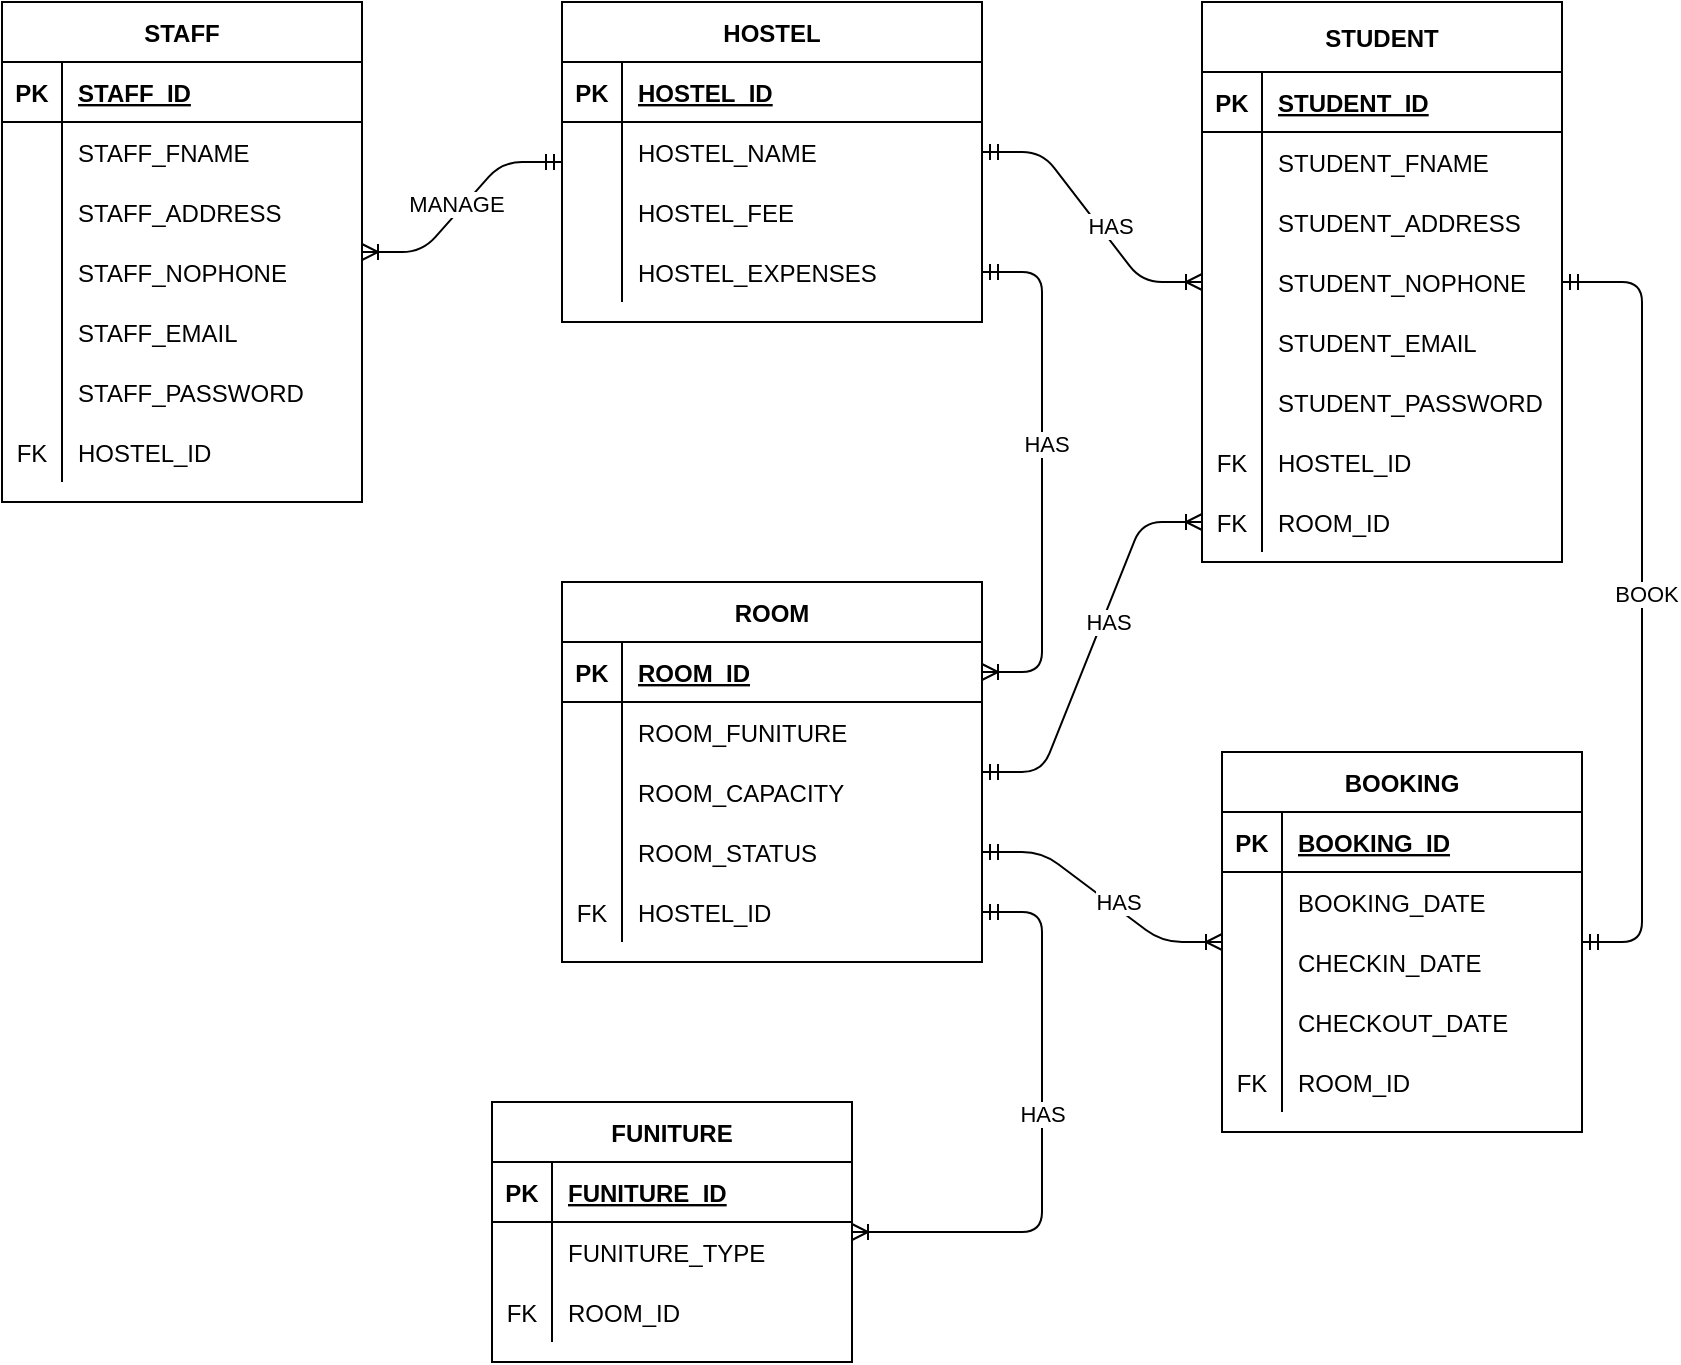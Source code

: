 <mxfile version="14.5.3" type="github">
  <diagram id="R2lEEEUBdFMjLlhIrx00" name="Page-1">
    <mxGraphModel dx="898" dy="482" grid="1" gridSize="10" guides="1" tooltips="1" connect="1" arrows="1" fold="1" page="1" pageScale="1" pageWidth="850" pageHeight="1100" math="0" shadow="0" extFonts="Permanent Marker^https://fonts.googleapis.com/css?family=Permanent+Marker">
      <root>
        <mxCell id="0" />
        <mxCell id="1" parent="0" />
        <mxCell id="C-vyLk0tnHw3VtMMgP7b-2" value="HOSTEL" style="shape=table;startSize=30;container=1;collapsible=1;childLayout=tableLayout;fixedRows=1;rowLines=0;fontStyle=1;align=center;resizeLast=1;" parent="1" vertex="1">
          <mxGeometry x="280" y="80" width="210" height="160" as="geometry" />
        </mxCell>
        <mxCell id="C-vyLk0tnHw3VtMMgP7b-3" value="" style="shape=partialRectangle;collapsible=0;dropTarget=0;pointerEvents=0;fillColor=none;points=[[0,0.5],[1,0.5]];portConstraint=eastwest;top=0;left=0;right=0;bottom=1;" parent="C-vyLk0tnHw3VtMMgP7b-2" vertex="1">
          <mxGeometry y="30" width="210" height="30" as="geometry" />
        </mxCell>
        <mxCell id="C-vyLk0tnHw3VtMMgP7b-4" value="PK" style="shape=partialRectangle;overflow=hidden;connectable=0;fillColor=none;top=0;left=0;bottom=0;right=0;fontStyle=1;" parent="C-vyLk0tnHw3VtMMgP7b-3" vertex="1">
          <mxGeometry width="30" height="30" as="geometry" />
        </mxCell>
        <mxCell id="C-vyLk0tnHw3VtMMgP7b-5" value="HOSTEL_ID" style="shape=partialRectangle;overflow=hidden;connectable=0;fillColor=none;top=0;left=0;bottom=0;right=0;align=left;spacingLeft=6;fontStyle=5;" parent="C-vyLk0tnHw3VtMMgP7b-3" vertex="1">
          <mxGeometry x="30" width="180" height="30" as="geometry" />
        </mxCell>
        <mxCell id="C-vyLk0tnHw3VtMMgP7b-6" value="" style="shape=partialRectangle;collapsible=0;dropTarget=0;pointerEvents=0;fillColor=none;points=[[0,0.5],[1,0.5]];portConstraint=eastwest;top=0;left=0;right=0;bottom=0;" parent="C-vyLk0tnHw3VtMMgP7b-2" vertex="1">
          <mxGeometry y="60" width="210" height="30" as="geometry" />
        </mxCell>
        <mxCell id="C-vyLk0tnHw3VtMMgP7b-7" value="" style="shape=partialRectangle;overflow=hidden;connectable=0;fillColor=none;top=0;left=0;bottom=0;right=0;" parent="C-vyLk0tnHw3VtMMgP7b-6" vertex="1">
          <mxGeometry width="30" height="30" as="geometry" />
        </mxCell>
        <mxCell id="C-vyLk0tnHw3VtMMgP7b-8" value="HOSTEL_NAME" style="shape=partialRectangle;overflow=hidden;connectable=0;fillColor=none;top=0;left=0;bottom=0;right=0;align=left;spacingLeft=6;" parent="C-vyLk0tnHw3VtMMgP7b-6" vertex="1">
          <mxGeometry x="30" width="180" height="30" as="geometry" />
        </mxCell>
        <mxCell id="C-vyLk0tnHw3VtMMgP7b-9" value="" style="shape=partialRectangle;collapsible=0;dropTarget=0;pointerEvents=0;fillColor=none;points=[[0,0.5],[1,0.5]];portConstraint=eastwest;top=0;left=0;right=0;bottom=0;" parent="C-vyLk0tnHw3VtMMgP7b-2" vertex="1">
          <mxGeometry y="90" width="210" height="30" as="geometry" />
        </mxCell>
        <mxCell id="C-vyLk0tnHw3VtMMgP7b-10" value="" style="shape=partialRectangle;overflow=hidden;connectable=0;fillColor=none;top=0;left=0;bottom=0;right=0;" parent="C-vyLk0tnHw3VtMMgP7b-9" vertex="1">
          <mxGeometry width="30" height="30" as="geometry" />
        </mxCell>
        <mxCell id="C-vyLk0tnHw3VtMMgP7b-11" value="HOSTEL_FEE" style="shape=partialRectangle;overflow=hidden;connectable=0;fillColor=none;top=0;left=0;bottom=0;right=0;align=left;spacingLeft=6;" parent="C-vyLk0tnHw3VtMMgP7b-9" vertex="1">
          <mxGeometry x="30" width="180" height="30" as="geometry" />
        </mxCell>
        <mxCell id="FsnSuYfc5G_bdNkVlLgB-48" value="" style="shape=partialRectangle;collapsible=0;dropTarget=0;pointerEvents=0;fillColor=none;points=[[0,0.5],[1,0.5]];portConstraint=eastwest;top=0;left=0;right=0;bottom=0;" vertex="1" parent="C-vyLk0tnHw3VtMMgP7b-2">
          <mxGeometry y="120" width="210" height="30" as="geometry" />
        </mxCell>
        <mxCell id="FsnSuYfc5G_bdNkVlLgB-49" value="" style="shape=partialRectangle;overflow=hidden;connectable=0;fillColor=none;top=0;left=0;bottom=0;right=0;" vertex="1" parent="FsnSuYfc5G_bdNkVlLgB-48">
          <mxGeometry width="30" height="30" as="geometry" />
        </mxCell>
        <mxCell id="FsnSuYfc5G_bdNkVlLgB-50" value="HOSTEL_EXPENSES" style="shape=partialRectangle;overflow=hidden;connectable=0;fillColor=none;top=0;left=0;bottom=0;right=0;align=left;spacingLeft=6;" vertex="1" parent="FsnSuYfc5G_bdNkVlLgB-48">
          <mxGeometry x="30" width="180" height="30" as="geometry" />
        </mxCell>
        <mxCell id="C-vyLk0tnHw3VtMMgP7b-13" value="ROOM" style="shape=table;startSize=30;container=1;collapsible=1;childLayout=tableLayout;fixedRows=1;rowLines=0;fontStyle=1;align=center;resizeLast=1;" parent="1" vertex="1">
          <mxGeometry x="280" y="370" width="210" height="190" as="geometry" />
        </mxCell>
        <mxCell id="C-vyLk0tnHw3VtMMgP7b-14" value="" style="shape=partialRectangle;collapsible=0;dropTarget=0;pointerEvents=0;fillColor=none;points=[[0,0.5],[1,0.5]];portConstraint=eastwest;top=0;left=0;right=0;bottom=1;" parent="C-vyLk0tnHw3VtMMgP7b-13" vertex="1">
          <mxGeometry y="30" width="210" height="30" as="geometry" />
        </mxCell>
        <mxCell id="C-vyLk0tnHw3VtMMgP7b-15" value="PK" style="shape=partialRectangle;overflow=hidden;connectable=0;fillColor=none;top=0;left=0;bottom=0;right=0;fontStyle=1;" parent="C-vyLk0tnHw3VtMMgP7b-14" vertex="1">
          <mxGeometry width="30" height="30" as="geometry" />
        </mxCell>
        <mxCell id="C-vyLk0tnHw3VtMMgP7b-16" value="ROOM_ID" style="shape=partialRectangle;overflow=hidden;connectable=0;fillColor=none;top=0;left=0;bottom=0;right=0;align=left;spacingLeft=6;fontStyle=5;" parent="C-vyLk0tnHw3VtMMgP7b-14" vertex="1">
          <mxGeometry x="30" width="180" height="30" as="geometry" />
        </mxCell>
        <mxCell id="C-vyLk0tnHw3VtMMgP7b-17" value="" style="shape=partialRectangle;collapsible=0;dropTarget=0;pointerEvents=0;fillColor=none;points=[[0,0.5],[1,0.5]];portConstraint=eastwest;top=0;left=0;right=0;bottom=0;" parent="C-vyLk0tnHw3VtMMgP7b-13" vertex="1">
          <mxGeometry y="60" width="210" height="30" as="geometry" />
        </mxCell>
        <mxCell id="C-vyLk0tnHw3VtMMgP7b-18" value="" style="shape=partialRectangle;overflow=hidden;connectable=0;fillColor=none;top=0;left=0;bottom=0;right=0;" parent="C-vyLk0tnHw3VtMMgP7b-17" vertex="1">
          <mxGeometry width="30" height="30" as="geometry" />
        </mxCell>
        <mxCell id="C-vyLk0tnHw3VtMMgP7b-19" value="ROOM_FUNITURE" style="shape=partialRectangle;overflow=hidden;connectable=0;fillColor=none;top=0;left=0;bottom=0;right=0;align=left;spacingLeft=6;" parent="C-vyLk0tnHw3VtMMgP7b-17" vertex="1">
          <mxGeometry x="30" width="180" height="30" as="geometry" />
        </mxCell>
        <mxCell id="C-vyLk0tnHw3VtMMgP7b-20" value="" style="shape=partialRectangle;collapsible=0;dropTarget=0;pointerEvents=0;fillColor=none;points=[[0,0.5],[1,0.5]];portConstraint=eastwest;top=0;left=0;right=0;bottom=0;" parent="C-vyLk0tnHw3VtMMgP7b-13" vertex="1">
          <mxGeometry y="90" width="210" height="30" as="geometry" />
        </mxCell>
        <mxCell id="C-vyLk0tnHw3VtMMgP7b-21" value="" style="shape=partialRectangle;overflow=hidden;connectable=0;fillColor=none;top=0;left=0;bottom=0;right=0;" parent="C-vyLk0tnHw3VtMMgP7b-20" vertex="1">
          <mxGeometry width="30" height="30" as="geometry" />
        </mxCell>
        <mxCell id="C-vyLk0tnHw3VtMMgP7b-22" value="ROOM_CAPACITY" style="shape=partialRectangle;overflow=hidden;connectable=0;fillColor=none;top=0;left=0;bottom=0;right=0;align=left;spacingLeft=6;" parent="C-vyLk0tnHw3VtMMgP7b-20" vertex="1">
          <mxGeometry x="30" width="180" height="30" as="geometry" />
        </mxCell>
        <mxCell id="FsnSuYfc5G_bdNkVlLgB-51" value="" style="shape=partialRectangle;collapsible=0;dropTarget=0;pointerEvents=0;fillColor=none;points=[[0,0.5],[1,0.5]];portConstraint=eastwest;top=0;left=0;right=0;bottom=0;" vertex="1" parent="C-vyLk0tnHw3VtMMgP7b-13">
          <mxGeometry y="120" width="210" height="30" as="geometry" />
        </mxCell>
        <mxCell id="FsnSuYfc5G_bdNkVlLgB-52" value="" style="shape=partialRectangle;overflow=hidden;connectable=0;fillColor=none;top=0;left=0;bottom=0;right=0;" vertex="1" parent="FsnSuYfc5G_bdNkVlLgB-51">
          <mxGeometry width="30" height="30" as="geometry" />
        </mxCell>
        <mxCell id="FsnSuYfc5G_bdNkVlLgB-53" value="ROOM_STATUS" style="shape=partialRectangle;overflow=hidden;connectable=0;fillColor=none;top=0;left=0;bottom=0;right=0;align=left;spacingLeft=6;" vertex="1" parent="FsnSuYfc5G_bdNkVlLgB-51">
          <mxGeometry x="30" width="180" height="30" as="geometry" />
        </mxCell>
        <mxCell id="FsnSuYfc5G_bdNkVlLgB-54" value="" style="shape=partialRectangle;collapsible=0;dropTarget=0;pointerEvents=0;fillColor=none;points=[[0,0.5],[1,0.5]];portConstraint=eastwest;top=0;left=0;right=0;bottom=0;" vertex="1" parent="C-vyLk0tnHw3VtMMgP7b-13">
          <mxGeometry y="150" width="210" height="30" as="geometry" />
        </mxCell>
        <mxCell id="FsnSuYfc5G_bdNkVlLgB-55" value="FK" style="shape=partialRectangle;overflow=hidden;connectable=0;fillColor=none;top=0;left=0;bottom=0;right=0;" vertex="1" parent="FsnSuYfc5G_bdNkVlLgB-54">
          <mxGeometry width="30" height="30" as="geometry" />
        </mxCell>
        <mxCell id="FsnSuYfc5G_bdNkVlLgB-56" value="HOSTEL_ID" style="shape=partialRectangle;overflow=hidden;connectable=0;fillColor=none;top=0;left=0;bottom=0;right=0;align=left;spacingLeft=6;" vertex="1" parent="FsnSuYfc5G_bdNkVlLgB-54">
          <mxGeometry x="30" width="180" height="30" as="geometry" />
        </mxCell>
        <mxCell id="FsnSuYfc5G_bdNkVlLgB-1" value="STAFF" style="shape=table;startSize=30;container=1;collapsible=1;childLayout=tableLayout;fixedRows=1;rowLines=0;fontStyle=1;align=center;resizeLast=1;" vertex="1" parent="1">
          <mxGeometry y="80" width="180" height="250" as="geometry" />
        </mxCell>
        <mxCell id="FsnSuYfc5G_bdNkVlLgB-2" value="" style="shape=partialRectangle;collapsible=0;dropTarget=0;pointerEvents=0;fillColor=none;top=0;left=0;bottom=1;right=0;points=[[0,0.5],[1,0.5]];portConstraint=eastwest;" vertex="1" parent="FsnSuYfc5G_bdNkVlLgB-1">
          <mxGeometry y="30" width="180" height="30" as="geometry" />
        </mxCell>
        <mxCell id="FsnSuYfc5G_bdNkVlLgB-3" value="PK" style="shape=partialRectangle;connectable=0;fillColor=none;top=0;left=0;bottom=0;right=0;fontStyle=1;overflow=hidden;" vertex="1" parent="FsnSuYfc5G_bdNkVlLgB-2">
          <mxGeometry width="30" height="30" as="geometry" />
        </mxCell>
        <mxCell id="FsnSuYfc5G_bdNkVlLgB-4" value="STAFF_ID" style="shape=partialRectangle;connectable=0;fillColor=none;top=0;left=0;bottom=0;right=0;align=left;spacingLeft=6;fontStyle=5;overflow=hidden;" vertex="1" parent="FsnSuYfc5G_bdNkVlLgB-2">
          <mxGeometry x="30" width="150" height="30" as="geometry" />
        </mxCell>
        <mxCell id="FsnSuYfc5G_bdNkVlLgB-5" value="" style="shape=partialRectangle;collapsible=0;dropTarget=0;pointerEvents=0;fillColor=none;top=0;left=0;bottom=0;right=0;points=[[0,0.5],[1,0.5]];portConstraint=eastwest;" vertex="1" parent="FsnSuYfc5G_bdNkVlLgB-1">
          <mxGeometry y="60" width="180" height="30" as="geometry" />
        </mxCell>
        <mxCell id="FsnSuYfc5G_bdNkVlLgB-6" value="" style="shape=partialRectangle;connectable=0;fillColor=none;top=0;left=0;bottom=0;right=0;editable=1;overflow=hidden;" vertex="1" parent="FsnSuYfc5G_bdNkVlLgB-5">
          <mxGeometry width="30" height="30" as="geometry" />
        </mxCell>
        <mxCell id="FsnSuYfc5G_bdNkVlLgB-7" value="STAFF_FNAME" style="shape=partialRectangle;connectable=0;fillColor=none;top=0;left=0;bottom=0;right=0;align=left;spacingLeft=6;overflow=hidden;" vertex="1" parent="FsnSuYfc5G_bdNkVlLgB-5">
          <mxGeometry x="30" width="150" height="30" as="geometry" />
        </mxCell>
        <mxCell id="FsnSuYfc5G_bdNkVlLgB-8" value="" style="shape=partialRectangle;collapsible=0;dropTarget=0;pointerEvents=0;fillColor=none;top=0;left=0;bottom=0;right=0;points=[[0,0.5],[1,0.5]];portConstraint=eastwest;" vertex="1" parent="FsnSuYfc5G_bdNkVlLgB-1">
          <mxGeometry y="90" width="180" height="30" as="geometry" />
        </mxCell>
        <mxCell id="FsnSuYfc5G_bdNkVlLgB-9" value="" style="shape=partialRectangle;connectable=0;fillColor=none;top=0;left=0;bottom=0;right=0;editable=1;overflow=hidden;" vertex="1" parent="FsnSuYfc5G_bdNkVlLgB-8">
          <mxGeometry width="30" height="30" as="geometry" />
        </mxCell>
        <mxCell id="FsnSuYfc5G_bdNkVlLgB-10" value="STAFF_ADDRESS" style="shape=partialRectangle;connectable=0;fillColor=none;top=0;left=0;bottom=0;right=0;align=left;spacingLeft=6;overflow=hidden;" vertex="1" parent="FsnSuYfc5G_bdNkVlLgB-8">
          <mxGeometry x="30" width="150" height="30" as="geometry" />
        </mxCell>
        <mxCell id="FsnSuYfc5G_bdNkVlLgB-11" value="" style="shape=partialRectangle;collapsible=0;dropTarget=0;pointerEvents=0;fillColor=none;top=0;left=0;bottom=0;right=0;points=[[0,0.5],[1,0.5]];portConstraint=eastwest;" vertex="1" parent="FsnSuYfc5G_bdNkVlLgB-1">
          <mxGeometry y="120" width="180" height="30" as="geometry" />
        </mxCell>
        <mxCell id="FsnSuYfc5G_bdNkVlLgB-12" value="" style="shape=partialRectangle;connectable=0;fillColor=none;top=0;left=0;bottom=0;right=0;editable=1;overflow=hidden;" vertex="1" parent="FsnSuYfc5G_bdNkVlLgB-11">
          <mxGeometry width="30" height="30" as="geometry" />
        </mxCell>
        <mxCell id="FsnSuYfc5G_bdNkVlLgB-13" value="STAFF_NOPHONE" style="shape=partialRectangle;connectable=0;fillColor=none;top=0;left=0;bottom=0;right=0;align=left;spacingLeft=6;overflow=hidden;" vertex="1" parent="FsnSuYfc5G_bdNkVlLgB-11">
          <mxGeometry x="30" width="150" height="30" as="geometry" />
        </mxCell>
        <mxCell id="FsnSuYfc5G_bdNkVlLgB-14" value="" style="shape=partialRectangle;collapsible=0;dropTarget=0;pointerEvents=0;fillColor=none;top=0;left=0;bottom=0;right=0;points=[[0,0.5],[1,0.5]];portConstraint=eastwest;" vertex="1" parent="FsnSuYfc5G_bdNkVlLgB-1">
          <mxGeometry y="150" width="180" height="30" as="geometry" />
        </mxCell>
        <mxCell id="FsnSuYfc5G_bdNkVlLgB-15" value="" style="shape=partialRectangle;connectable=0;fillColor=none;top=0;left=0;bottom=0;right=0;editable=1;overflow=hidden;" vertex="1" parent="FsnSuYfc5G_bdNkVlLgB-14">
          <mxGeometry width="30" height="30" as="geometry" />
        </mxCell>
        <mxCell id="FsnSuYfc5G_bdNkVlLgB-16" value="STAFF_EMAIL" style="shape=partialRectangle;connectable=0;fillColor=none;top=0;left=0;bottom=0;right=0;align=left;spacingLeft=6;overflow=hidden;" vertex="1" parent="FsnSuYfc5G_bdNkVlLgB-14">
          <mxGeometry x="30" width="150" height="30" as="geometry" />
        </mxCell>
        <mxCell id="FsnSuYfc5G_bdNkVlLgB-17" value="" style="shape=partialRectangle;collapsible=0;dropTarget=0;pointerEvents=0;fillColor=none;top=0;left=0;bottom=0;right=0;points=[[0,0.5],[1,0.5]];portConstraint=eastwest;" vertex="1" parent="FsnSuYfc5G_bdNkVlLgB-1">
          <mxGeometry y="180" width="180" height="30" as="geometry" />
        </mxCell>
        <mxCell id="FsnSuYfc5G_bdNkVlLgB-18" value="" style="shape=partialRectangle;connectable=0;fillColor=none;top=0;left=0;bottom=0;right=0;editable=1;overflow=hidden;" vertex="1" parent="FsnSuYfc5G_bdNkVlLgB-17">
          <mxGeometry width="30" height="30" as="geometry" />
        </mxCell>
        <mxCell id="FsnSuYfc5G_bdNkVlLgB-19" value="STAFF_PASSWORD" style="shape=partialRectangle;connectable=0;fillColor=none;top=0;left=0;bottom=0;right=0;align=left;spacingLeft=6;overflow=hidden;" vertex="1" parent="FsnSuYfc5G_bdNkVlLgB-17">
          <mxGeometry x="30" width="150" height="30" as="geometry" />
        </mxCell>
        <mxCell id="FsnSuYfc5G_bdNkVlLgB-20" value="" style="shape=partialRectangle;collapsible=0;dropTarget=0;pointerEvents=0;fillColor=none;top=0;left=0;bottom=0;right=0;points=[[0,0.5],[1,0.5]];portConstraint=eastwest;" vertex="1" parent="FsnSuYfc5G_bdNkVlLgB-1">
          <mxGeometry y="210" width="180" height="30" as="geometry" />
        </mxCell>
        <mxCell id="FsnSuYfc5G_bdNkVlLgB-21" value="FK" style="shape=partialRectangle;connectable=0;fillColor=none;top=0;left=0;bottom=0;right=0;editable=1;overflow=hidden;" vertex="1" parent="FsnSuYfc5G_bdNkVlLgB-20">
          <mxGeometry width="30" height="30" as="geometry" />
        </mxCell>
        <mxCell id="FsnSuYfc5G_bdNkVlLgB-22" value="HOSTEL_ID" style="shape=partialRectangle;connectable=0;fillColor=none;top=0;left=0;bottom=0;right=0;align=left;spacingLeft=6;overflow=hidden;" vertex="1" parent="FsnSuYfc5G_bdNkVlLgB-20">
          <mxGeometry x="30" width="150" height="30" as="geometry" />
        </mxCell>
        <mxCell id="FsnSuYfc5G_bdNkVlLgB-23" value="STUDENT" style="shape=table;startSize=35;container=1;collapsible=1;childLayout=tableLayout;fixedRows=1;rowLines=0;fontStyle=1;align=center;resizeLast=1;" vertex="1" parent="1">
          <mxGeometry x="600" y="80" width="180" height="280" as="geometry" />
        </mxCell>
        <mxCell id="FsnSuYfc5G_bdNkVlLgB-24" value="" style="shape=partialRectangle;collapsible=0;dropTarget=0;pointerEvents=0;fillColor=none;top=0;left=0;bottom=1;right=0;points=[[0,0.5],[1,0.5]];portConstraint=eastwest;" vertex="1" parent="FsnSuYfc5G_bdNkVlLgB-23">
          <mxGeometry y="35" width="180" height="30" as="geometry" />
        </mxCell>
        <mxCell id="FsnSuYfc5G_bdNkVlLgB-25" value="PK" style="shape=partialRectangle;connectable=0;fillColor=none;top=0;left=0;bottom=0;right=0;fontStyle=1;overflow=hidden;" vertex="1" parent="FsnSuYfc5G_bdNkVlLgB-24">
          <mxGeometry width="30" height="30" as="geometry" />
        </mxCell>
        <mxCell id="FsnSuYfc5G_bdNkVlLgB-26" value="STUDENT_ID" style="shape=partialRectangle;connectable=0;fillColor=none;top=0;left=0;bottom=0;right=0;align=left;spacingLeft=6;fontStyle=5;overflow=hidden;" vertex="1" parent="FsnSuYfc5G_bdNkVlLgB-24">
          <mxGeometry x="30" width="150" height="30" as="geometry" />
        </mxCell>
        <mxCell id="FsnSuYfc5G_bdNkVlLgB-27" value="" style="shape=partialRectangle;collapsible=0;dropTarget=0;pointerEvents=0;fillColor=none;top=0;left=0;bottom=0;right=0;points=[[0,0.5],[1,0.5]];portConstraint=eastwest;" vertex="1" parent="FsnSuYfc5G_bdNkVlLgB-23">
          <mxGeometry y="65" width="180" height="30" as="geometry" />
        </mxCell>
        <mxCell id="FsnSuYfc5G_bdNkVlLgB-28" value="" style="shape=partialRectangle;connectable=0;fillColor=none;top=0;left=0;bottom=0;right=0;editable=1;overflow=hidden;" vertex="1" parent="FsnSuYfc5G_bdNkVlLgB-27">
          <mxGeometry width="30" height="30" as="geometry" />
        </mxCell>
        <mxCell id="FsnSuYfc5G_bdNkVlLgB-29" value="STUDENT_FNAME" style="shape=partialRectangle;connectable=0;fillColor=none;top=0;left=0;bottom=0;right=0;align=left;spacingLeft=6;overflow=hidden;" vertex="1" parent="FsnSuYfc5G_bdNkVlLgB-27">
          <mxGeometry x="30" width="150" height="30" as="geometry" />
        </mxCell>
        <mxCell id="FsnSuYfc5G_bdNkVlLgB-30" value="" style="shape=partialRectangle;collapsible=0;dropTarget=0;pointerEvents=0;fillColor=none;top=0;left=0;bottom=0;right=0;points=[[0,0.5],[1,0.5]];portConstraint=eastwest;" vertex="1" parent="FsnSuYfc5G_bdNkVlLgB-23">
          <mxGeometry y="95" width="180" height="30" as="geometry" />
        </mxCell>
        <mxCell id="FsnSuYfc5G_bdNkVlLgB-31" value="" style="shape=partialRectangle;connectable=0;fillColor=none;top=0;left=0;bottom=0;right=0;editable=1;overflow=hidden;" vertex="1" parent="FsnSuYfc5G_bdNkVlLgB-30">
          <mxGeometry width="30" height="30" as="geometry" />
        </mxCell>
        <mxCell id="FsnSuYfc5G_bdNkVlLgB-32" value="STUDENT_ADDRESS" style="shape=partialRectangle;connectable=0;fillColor=none;top=0;left=0;bottom=0;right=0;align=left;spacingLeft=6;overflow=hidden;" vertex="1" parent="FsnSuYfc5G_bdNkVlLgB-30">
          <mxGeometry x="30" width="150" height="30" as="geometry" />
        </mxCell>
        <mxCell id="FsnSuYfc5G_bdNkVlLgB-33" value="" style="shape=partialRectangle;collapsible=0;dropTarget=0;pointerEvents=0;fillColor=none;top=0;left=0;bottom=0;right=0;points=[[0,0.5],[1,0.5]];portConstraint=eastwest;" vertex="1" parent="FsnSuYfc5G_bdNkVlLgB-23">
          <mxGeometry y="125" width="180" height="30" as="geometry" />
        </mxCell>
        <mxCell id="FsnSuYfc5G_bdNkVlLgB-34" value="" style="shape=partialRectangle;connectable=0;fillColor=none;top=0;left=0;bottom=0;right=0;editable=1;overflow=hidden;" vertex="1" parent="FsnSuYfc5G_bdNkVlLgB-33">
          <mxGeometry width="30" height="30" as="geometry" />
        </mxCell>
        <mxCell id="FsnSuYfc5G_bdNkVlLgB-35" value="STUDENT_NOPHONE" style="shape=partialRectangle;connectable=0;fillColor=none;top=0;left=0;bottom=0;right=0;align=left;spacingLeft=6;overflow=hidden;" vertex="1" parent="FsnSuYfc5G_bdNkVlLgB-33">
          <mxGeometry x="30" width="150" height="30" as="geometry" />
        </mxCell>
        <mxCell id="FsnSuYfc5G_bdNkVlLgB-36" value="" style="shape=partialRectangle;collapsible=0;dropTarget=0;pointerEvents=0;fillColor=none;top=0;left=0;bottom=0;right=0;points=[[0,0.5],[1,0.5]];portConstraint=eastwest;" vertex="1" parent="FsnSuYfc5G_bdNkVlLgB-23">
          <mxGeometry y="155" width="180" height="30" as="geometry" />
        </mxCell>
        <mxCell id="FsnSuYfc5G_bdNkVlLgB-37" value="" style="shape=partialRectangle;connectable=0;fillColor=none;top=0;left=0;bottom=0;right=0;editable=1;overflow=hidden;" vertex="1" parent="FsnSuYfc5G_bdNkVlLgB-36">
          <mxGeometry width="30" height="30" as="geometry" />
        </mxCell>
        <mxCell id="FsnSuYfc5G_bdNkVlLgB-38" value="STUDENT_EMAIL" style="shape=partialRectangle;connectable=0;fillColor=none;top=0;left=0;bottom=0;right=0;align=left;spacingLeft=6;overflow=hidden;" vertex="1" parent="FsnSuYfc5G_bdNkVlLgB-36">
          <mxGeometry x="30" width="150" height="30" as="geometry" />
        </mxCell>
        <mxCell id="FsnSuYfc5G_bdNkVlLgB-39" value="" style="shape=partialRectangle;collapsible=0;dropTarget=0;pointerEvents=0;fillColor=none;top=0;left=0;bottom=0;right=0;points=[[0,0.5],[1,0.5]];portConstraint=eastwest;" vertex="1" parent="FsnSuYfc5G_bdNkVlLgB-23">
          <mxGeometry y="185" width="180" height="30" as="geometry" />
        </mxCell>
        <mxCell id="FsnSuYfc5G_bdNkVlLgB-40" value="" style="shape=partialRectangle;connectable=0;fillColor=none;top=0;left=0;bottom=0;right=0;editable=1;overflow=hidden;" vertex="1" parent="FsnSuYfc5G_bdNkVlLgB-39">
          <mxGeometry width="30" height="30" as="geometry" />
        </mxCell>
        <mxCell id="FsnSuYfc5G_bdNkVlLgB-41" value="STUDENT_PASSWORD" style="shape=partialRectangle;connectable=0;fillColor=none;top=0;left=0;bottom=0;right=0;align=left;spacingLeft=6;overflow=hidden;" vertex="1" parent="FsnSuYfc5G_bdNkVlLgB-39">
          <mxGeometry x="30" width="150" height="30" as="geometry" />
        </mxCell>
        <mxCell id="FsnSuYfc5G_bdNkVlLgB-42" value="" style="shape=partialRectangle;collapsible=0;dropTarget=0;pointerEvents=0;fillColor=none;top=0;left=0;bottom=0;right=0;points=[[0,0.5],[1,0.5]];portConstraint=eastwest;" vertex="1" parent="FsnSuYfc5G_bdNkVlLgB-23">
          <mxGeometry y="215" width="180" height="30" as="geometry" />
        </mxCell>
        <mxCell id="FsnSuYfc5G_bdNkVlLgB-43" value="FK" style="shape=partialRectangle;connectable=0;fillColor=none;top=0;left=0;bottom=0;right=0;editable=1;overflow=hidden;" vertex="1" parent="FsnSuYfc5G_bdNkVlLgB-42">
          <mxGeometry width="30" height="30" as="geometry" />
        </mxCell>
        <mxCell id="FsnSuYfc5G_bdNkVlLgB-44" value="HOSTEL_ID" style="shape=partialRectangle;connectable=0;fillColor=none;top=0;left=0;bottom=0;right=0;align=left;spacingLeft=6;overflow=hidden;" vertex="1" parent="FsnSuYfc5G_bdNkVlLgB-42">
          <mxGeometry x="30" width="150" height="30" as="geometry" />
        </mxCell>
        <mxCell id="FsnSuYfc5G_bdNkVlLgB-45" value="" style="shape=partialRectangle;collapsible=0;dropTarget=0;pointerEvents=0;fillColor=none;top=0;left=0;bottom=0;right=0;points=[[0,0.5],[1,0.5]];portConstraint=eastwest;" vertex="1" parent="FsnSuYfc5G_bdNkVlLgB-23">
          <mxGeometry y="245" width="180" height="30" as="geometry" />
        </mxCell>
        <mxCell id="FsnSuYfc5G_bdNkVlLgB-46" value="FK" style="shape=partialRectangle;connectable=0;fillColor=none;top=0;left=0;bottom=0;right=0;editable=1;overflow=hidden;" vertex="1" parent="FsnSuYfc5G_bdNkVlLgB-45">
          <mxGeometry width="30" height="30" as="geometry" />
        </mxCell>
        <mxCell id="FsnSuYfc5G_bdNkVlLgB-47" value="ROOM_ID" style="shape=partialRectangle;connectable=0;fillColor=none;top=0;left=0;bottom=0;right=0;align=left;spacingLeft=6;overflow=hidden;" vertex="1" parent="FsnSuYfc5G_bdNkVlLgB-45">
          <mxGeometry x="30" width="150" height="30" as="geometry" />
        </mxCell>
        <mxCell id="FsnSuYfc5G_bdNkVlLgB-57" value="FUNITURE" style="shape=table;startSize=30;container=1;collapsible=1;childLayout=tableLayout;fixedRows=1;rowLines=0;fontStyle=1;align=center;resizeLast=1;" vertex="1" parent="1">
          <mxGeometry x="245" y="630" width="180" height="130" as="geometry" />
        </mxCell>
        <mxCell id="FsnSuYfc5G_bdNkVlLgB-58" value="" style="shape=partialRectangle;collapsible=0;dropTarget=0;pointerEvents=0;fillColor=none;top=0;left=0;bottom=1;right=0;points=[[0,0.5],[1,0.5]];portConstraint=eastwest;" vertex="1" parent="FsnSuYfc5G_bdNkVlLgB-57">
          <mxGeometry y="30" width="180" height="30" as="geometry" />
        </mxCell>
        <mxCell id="FsnSuYfc5G_bdNkVlLgB-59" value="PK" style="shape=partialRectangle;connectable=0;fillColor=none;top=0;left=0;bottom=0;right=0;fontStyle=1;overflow=hidden;" vertex="1" parent="FsnSuYfc5G_bdNkVlLgB-58">
          <mxGeometry width="30" height="30" as="geometry" />
        </mxCell>
        <mxCell id="FsnSuYfc5G_bdNkVlLgB-60" value="FUNITURE_ID" style="shape=partialRectangle;connectable=0;fillColor=none;top=0;left=0;bottom=0;right=0;align=left;spacingLeft=6;fontStyle=5;overflow=hidden;" vertex="1" parent="FsnSuYfc5G_bdNkVlLgB-58">
          <mxGeometry x="30" width="150" height="30" as="geometry" />
        </mxCell>
        <mxCell id="FsnSuYfc5G_bdNkVlLgB-61" value="" style="shape=partialRectangle;collapsible=0;dropTarget=0;pointerEvents=0;fillColor=none;top=0;left=0;bottom=0;right=0;points=[[0,0.5],[1,0.5]];portConstraint=eastwest;" vertex="1" parent="FsnSuYfc5G_bdNkVlLgB-57">
          <mxGeometry y="60" width="180" height="30" as="geometry" />
        </mxCell>
        <mxCell id="FsnSuYfc5G_bdNkVlLgB-62" value="" style="shape=partialRectangle;connectable=0;fillColor=none;top=0;left=0;bottom=0;right=0;editable=1;overflow=hidden;" vertex="1" parent="FsnSuYfc5G_bdNkVlLgB-61">
          <mxGeometry width="30" height="30" as="geometry" />
        </mxCell>
        <mxCell id="FsnSuYfc5G_bdNkVlLgB-63" value="FUNITURE_TYPE" style="shape=partialRectangle;connectable=0;fillColor=none;top=0;left=0;bottom=0;right=0;align=left;spacingLeft=6;overflow=hidden;" vertex="1" parent="FsnSuYfc5G_bdNkVlLgB-61">
          <mxGeometry x="30" width="150" height="30" as="geometry" />
        </mxCell>
        <mxCell id="FsnSuYfc5G_bdNkVlLgB-64" value="" style="shape=partialRectangle;collapsible=0;dropTarget=0;pointerEvents=0;fillColor=none;top=0;left=0;bottom=0;right=0;points=[[0,0.5],[1,0.5]];portConstraint=eastwest;" vertex="1" parent="FsnSuYfc5G_bdNkVlLgB-57">
          <mxGeometry y="90" width="180" height="30" as="geometry" />
        </mxCell>
        <mxCell id="FsnSuYfc5G_bdNkVlLgB-65" value="FK" style="shape=partialRectangle;connectable=0;fillColor=none;top=0;left=0;bottom=0;right=0;editable=1;overflow=hidden;" vertex="1" parent="FsnSuYfc5G_bdNkVlLgB-64">
          <mxGeometry width="30" height="30" as="geometry" />
        </mxCell>
        <mxCell id="FsnSuYfc5G_bdNkVlLgB-66" value="ROOM_ID" style="shape=partialRectangle;connectable=0;fillColor=none;top=0;left=0;bottom=0;right=0;align=left;spacingLeft=6;overflow=hidden;" vertex="1" parent="FsnSuYfc5G_bdNkVlLgB-64">
          <mxGeometry x="30" width="150" height="30" as="geometry" />
        </mxCell>
        <mxCell id="FsnSuYfc5G_bdNkVlLgB-70" value="BOOKING" style="shape=table;startSize=30;container=1;collapsible=1;childLayout=tableLayout;fixedRows=1;rowLines=0;fontStyle=1;align=center;resizeLast=1;" vertex="1" parent="1">
          <mxGeometry x="610" y="455" width="180" height="190" as="geometry" />
        </mxCell>
        <mxCell id="FsnSuYfc5G_bdNkVlLgB-71" value="" style="shape=partialRectangle;collapsible=0;dropTarget=0;pointerEvents=0;fillColor=none;top=0;left=0;bottom=1;right=0;points=[[0,0.5],[1,0.5]];portConstraint=eastwest;" vertex="1" parent="FsnSuYfc5G_bdNkVlLgB-70">
          <mxGeometry y="30" width="180" height="30" as="geometry" />
        </mxCell>
        <mxCell id="FsnSuYfc5G_bdNkVlLgB-72" value="PK" style="shape=partialRectangle;connectable=0;fillColor=none;top=0;left=0;bottom=0;right=0;fontStyle=1;overflow=hidden;" vertex="1" parent="FsnSuYfc5G_bdNkVlLgB-71">
          <mxGeometry width="30" height="30" as="geometry" />
        </mxCell>
        <mxCell id="FsnSuYfc5G_bdNkVlLgB-73" value="BOOKING_ID" style="shape=partialRectangle;connectable=0;fillColor=none;top=0;left=0;bottom=0;right=0;align=left;spacingLeft=6;fontStyle=5;overflow=hidden;" vertex="1" parent="FsnSuYfc5G_bdNkVlLgB-71">
          <mxGeometry x="30" width="150" height="30" as="geometry" />
        </mxCell>
        <mxCell id="FsnSuYfc5G_bdNkVlLgB-74" value="" style="shape=partialRectangle;collapsible=0;dropTarget=0;pointerEvents=0;fillColor=none;top=0;left=0;bottom=0;right=0;points=[[0,0.5],[1,0.5]];portConstraint=eastwest;" vertex="1" parent="FsnSuYfc5G_bdNkVlLgB-70">
          <mxGeometry y="60" width="180" height="30" as="geometry" />
        </mxCell>
        <mxCell id="FsnSuYfc5G_bdNkVlLgB-75" value="" style="shape=partialRectangle;connectable=0;fillColor=none;top=0;left=0;bottom=0;right=0;editable=1;overflow=hidden;" vertex="1" parent="FsnSuYfc5G_bdNkVlLgB-74">
          <mxGeometry width="30" height="30" as="geometry" />
        </mxCell>
        <mxCell id="FsnSuYfc5G_bdNkVlLgB-76" value="BOOKING_DATE" style="shape=partialRectangle;connectable=0;fillColor=none;top=0;left=0;bottom=0;right=0;align=left;spacingLeft=6;overflow=hidden;" vertex="1" parent="FsnSuYfc5G_bdNkVlLgB-74">
          <mxGeometry x="30" width="150" height="30" as="geometry" />
        </mxCell>
        <mxCell id="FsnSuYfc5G_bdNkVlLgB-77" value="" style="shape=partialRectangle;collapsible=0;dropTarget=0;pointerEvents=0;fillColor=none;top=0;left=0;bottom=0;right=0;points=[[0,0.5],[1,0.5]];portConstraint=eastwest;" vertex="1" parent="FsnSuYfc5G_bdNkVlLgB-70">
          <mxGeometry y="90" width="180" height="30" as="geometry" />
        </mxCell>
        <mxCell id="FsnSuYfc5G_bdNkVlLgB-78" value="" style="shape=partialRectangle;connectable=0;fillColor=none;top=0;left=0;bottom=0;right=0;editable=1;overflow=hidden;" vertex="1" parent="FsnSuYfc5G_bdNkVlLgB-77">
          <mxGeometry width="30" height="30" as="geometry" />
        </mxCell>
        <mxCell id="FsnSuYfc5G_bdNkVlLgB-79" value="CHECKIN_DATE" style="shape=partialRectangle;connectable=0;fillColor=none;top=0;left=0;bottom=0;right=0;align=left;spacingLeft=6;overflow=hidden;" vertex="1" parent="FsnSuYfc5G_bdNkVlLgB-77">
          <mxGeometry x="30" width="150" height="30" as="geometry" />
        </mxCell>
        <mxCell id="FsnSuYfc5G_bdNkVlLgB-80" value="" style="shape=partialRectangle;collapsible=0;dropTarget=0;pointerEvents=0;fillColor=none;top=0;left=0;bottom=0;right=0;points=[[0,0.5],[1,0.5]];portConstraint=eastwest;" vertex="1" parent="FsnSuYfc5G_bdNkVlLgB-70">
          <mxGeometry y="120" width="180" height="30" as="geometry" />
        </mxCell>
        <mxCell id="FsnSuYfc5G_bdNkVlLgB-81" value="" style="shape=partialRectangle;connectable=0;fillColor=none;top=0;left=0;bottom=0;right=0;editable=1;overflow=hidden;" vertex="1" parent="FsnSuYfc5G_bdNkVlLgB-80">
          <mxGeometry width="30" height="30" as="geometry" />
        </mxCell>
        <mxCell id="FsnSuYfc5G_bdNkVlLgB-82" value="CHECKOUT_DATE" style="shape=partialRectangle;connectable=0;fillColor=none;top=0;left=0;bottom=0;right=0;align=left;spacingLeft=6;overflow=hidden;" vertex="1" parent="FsnSuYfc5G_bdNkVlLgB-80">
          <mxGeometry x="30" width="150" height="30" as="geometry" />
        </mxCell>
        <mxCell id="FsnSuYfc5G_bdNkVlLgB-83" value="" style="shape=partialRectangle;collapsible=0;dropTarget=0;pointerEvents=0;fillColor=none;top=0;left=0;bottom=0;right=0;points=[[0,0.5],[1,0.5]];portConstraint=eastwest;" vertex="1" parent="FsnSuYfc5G_bdNkVlLgB-70">
          <mxGeometry y="150" width="180" height="30" as="geometry" />
        </mxCell>
        <mxCell id="FsnSuYfc5G_bdNkVlLgB-84" value="FK" style="shape=partialRectangle;connectable=0;fillColor=none;top=0;left=0;bottom=0;right=0;editable=1;overflow=hidden;" vertex="1" parent="FsnSuYfc5G_bdNkVlLgB-83">
          <mxGeometry width="30" height="30" as="geometry" />
        </mxCell>
        <mxCell id="FsnSuYfc5G_bdNkVlLgB-85" value="ROOM_ID" style="shape=partialRectangle;connectable=0;fillColor=none;top=0;left=0;bottom=0;right=0;align=left;spacingLeft=6;overflow=hidden;" vertex="1" parent="FsnSuYfc5G_bdNkVlLgB-83">
          <mxGeometry x="30" width="150" height="30" as="geometry" />
        </mxCell>
        <mxCell id="FsnSuYfc5G_bdNkVlLgB-86" value="" style="edgeStyle=entityRelationEdgeStyle;fontSize=12;html=1;endArrow=ERoneToMany;startArrow=ERmandOne;" edge="1" parent="1" source="C-vyLk0tnHw3VtMMgP7b-2" target="FsnSuYfc5G_bdNkVlLgB-1">
          <mxGeometry width="100" height="100" relative="1" as="geometry">
            <mxPoint x="220" y="345" as="sourcePoint" />
            <mxPoint x="361.421" y="245" as="targetPoint" />
          </mxGeometry>
        </mxCell>
        <mxCell id="FsnSuYfc5G_bdNkVlLgB-99" value="MANAGE" style="edgeLabel;html=1;align=center;verticalAlign=middle;resizable=0;points=[];" vertex="1" connectable="0" parent="FsnSuYfc5G_bdNkVlLgB-86">
          <mxGeometry x="0.027" y="-4" relative="1" as="geometry">
            <mxPoint x="1" as="offset" />
          </mxGeometry>
        </mxCell>
        <mxCell id="FsnSuYfc5G_bdNkVlLgB-87" value="" style="edgeStyle=entityRelationEdgeStyle;fontSize=12;html=1;endArrow=ERoneToMany;startArrow=ERmandOne;exitX=1;exitY=0.5;exitDx=0;exitDy=0;entryX=1;entryY=0.5;entryDx=0;entryDy=0;" edge="1" parent="1" source="FsnSuYfc5G_bdNkVlLgB-48" target="C-vyLk0tnHw3VtMMgP7b-14">
          <mxGeometry width="100" height="100" relative="1" as="geometry">
            <mxPoint x="230" y="330" as="sourcePoint" />
            <mxPoint x="330" y="230" as="targetPoint" />
          </mxGeometry>
        </mxCell>
        <mxCell id="FsnSuYfc5G_bdNkVlLgB-97" value="HAS" style="edgeLabel;html=1;align=center;verticalAlign=middle;resizable=0;points=[];" vertex="1" connectable="0" parent="FsnSuYfc5G_bdNkVlLgB-87">
          <mxGeometry x="-0.113" y="2" relative="1" as="geometry">
            <mxPoint as="offset" />
          </mxGeometry>
        </mxCell>
        <mxCell id="FsnSuYfc5G_bdNkVlLgB-88" value="" style="edgeStyle=entityRelationEdgeStyle;fontSize=12;html=1;endArrow=ERoneToMany;startArrow=ERmandOne;exitX=1;exitY=0.5;exitDx=0;exitDy=0;" edge="1" parent="1" source="C-vyLk0tnHw3VtMMgP7b-6" target="FsnSuYfc5G_bdNkVlLgB-23">
          <mxGeometry width="100" height="100" relative="1" as="geometry">
            <mxPoint x="530" y="230" as="sourcePoint" />
            <mxPoint x="630" y="130" as="targetPoint" />
          </mxGeometry>
        </mxCell>
        <mxCell id="FsnSuYfc5G_bdNkVlLgB-98" value="HAS" style="edgeLabel;html=1;align=center;verticalAlign=middle;resizable=0;points=[];" vertex="1" connectable="0" parent="FsnSuYfc5G_bdNkVlLgB-88">
          <mxGeometry x="0.134" y="4" relative="1" as="geometry">
            <mxPoint y="-1" as="offset" />
          </mxGeometry>
        </mxCell>
        <mxCell id="FsnSuYfc5G_bdNkVlLgB-89" value="" style="edgeStyle=entityRelationEdgeStyle;fontSize=12;html=1;endArrow=ERoneToMany;startArrow=ERmandOne;" edge="1" parent="1" source="FsnSuYfc5G_bdNkVlLgB-54" target="FsnSuYfc5G_bdNkVlLgB-57">
          <mxGeometry width="100" height="100" relative="1" as="geometry">
            <mxPoint x="530" y="680" as="sourcePoint" />
            <mxPoint x="630" y="580" as="targetPoint" />
          </mxGeometry>
        </mxCell>
        <mxCell id="FsnSuYfc5G_bdNkVlLgB-94" value="HAS" style="edgeLabel;html=1;align=center;verticalAlign=middle;resizable=0;points=[];" vertex="1" connectable="0" parent="FsnSuYfc5G_bdNkVlLgB-89">
          <mxGeometry x="-0.08" relative="1" as="geometry">
            <mxPoint as="offset" />
          </mxGeometry>
        </mxCell>
        <mxCell id="FsnSuYfc5G_bdNkVlLgB-90" value="" style="edgeStyle=entityRelationEdgeStyle;fontSize=12;html=1;endArrow=ERoneToMany;startArrow=ERmandOne;" edge="1" parent="1" source="FsnSuYfc5G_bdNkVlLgB-51" target="FsnSuYfc5G_bdNkVlLgB-70">
          <mxGeometry width="100" height="100" relative="1" as="geometry">
            <mxPoint x="510" y="580" as="sourcePoint" />
            <mxPoint x="610" y="480" as="targetPoint" />
          </mxGeometry>
        </mxCell>
        <mxCell id="FsnSuYfc5G_bdNkVlLgB-95" value="HAS" style="edgeLabel;html=1;align=center;verticalAlign=middle;resizable=0;points=[];" vertex="1" connectable="0" parent="FsnSuYfc5G_bdNkVlLgB-90">
          <mxGeometry x="0.121" y="3" relative="1" as="geometry">
            <mxPoint as="offset" />
          </mxGeometry>
        </mxCell>
        <mxCell id="FsnSuYfc5G_bdNkVlLgB-91" value="" style="edgeStyle=entityRelationEdgeStyle;fontSize=12;html=1;endArrow=ERoneToMany;startArrow=ERmandOne;" edge="1" parent="1" source="C-vyLk0tnHw3VtMMgP7b-13" target="FsnSuYfc5G_bdNkVlLgB-45">
          <mxGeometry width="100" height="100" relative="1" as="geometry">
            <mxPoint x="510" y="460" as="sourcePoint" />
            <mxPoint x="610" y="360" as="targetPoint" />
          </mxGeometry>
        </mxCell>
        <mxCell id="FsnSuYfc5G_bdNkVlLgB-96" value="HAS" style="edgeLabel;html=1;align=center;verticalAlign=middle;resizable=0;points=[];" vertex="1" connectable="0" parent="FsnSuYfc5G_bdNkVlLgB-91">
          <mxGeometry x="0.153" y="-2" relative="1" as="geometry">
            <mxPoint as="offset" />
          </mxGeometry>
        </mxCell>
        <mxCell id="FsnSuYfc5G_bdNkVlLgB-93" value="" style="edgeStyle=entityRelationEdgeStyle;fontSize=12;html=1;endArrow=ERmandOne;startArrow=ERmandOne;" edge="1" parent="1" source="FsnSuYfc5G_bdNkVlLgB-70" target="FsnSuYfc5G_bdNkVlLgB-23">
          <mxGeometry width="100" height="100" relative="1" as="geometry">
            <mxPoint x="710" y="510" as="sourcePoint" />
            <mxPoint x="810" y="410" as="targetPoint" />
          </mxGeometry>
        </mxCell>
        <mxCell id="FsnSuYfc5G_bdNkVlLgB-100" value="BOOK" style="edgeLabel;html=1;align=center;verticalAlign=middle;resizable=0;points=[];" vertex="1" connectable="0" parent="FsnSuYfc5G_bdNkVlLgB-93">
          <mxGeometry x="0.023" y="-2" relative="1" as="geometry">
            <mxPoint as="offset" />
          </mxGeometry>
        </mxCell>
      </root>
    </mxGraphModel>
  </diagram>
</mxfile>
